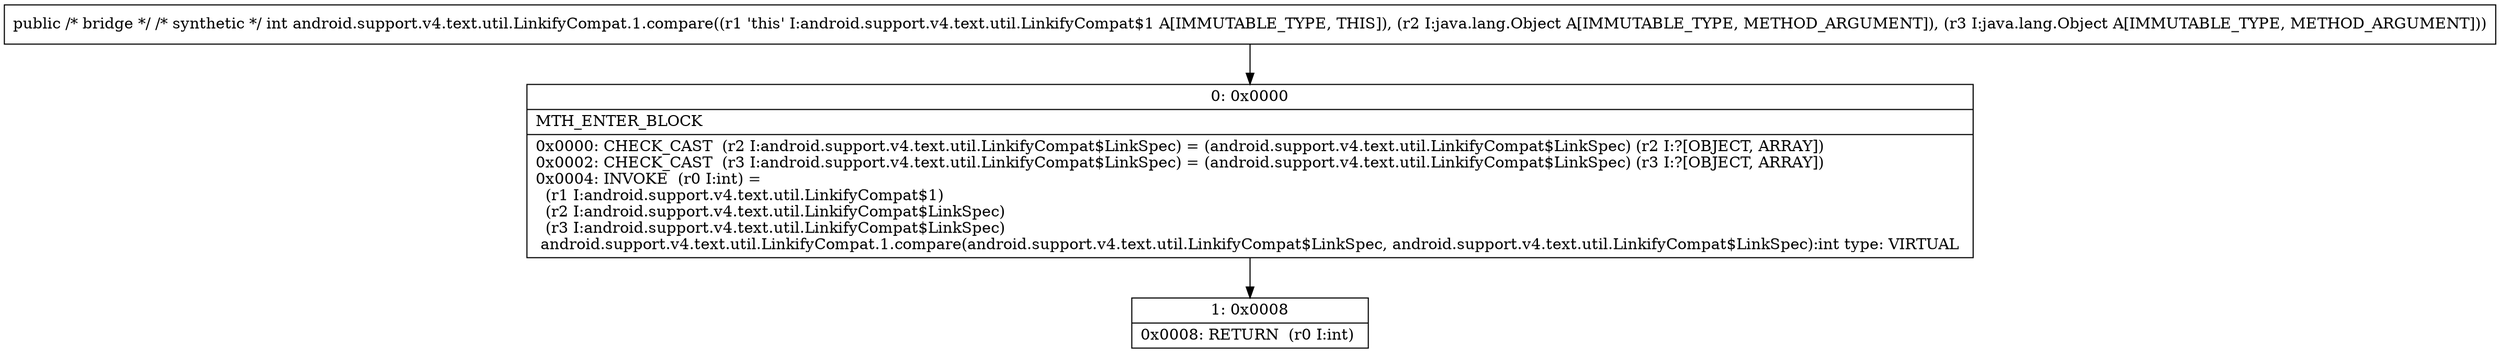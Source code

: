 digraph "CFG forandroid.support.v4.text.util.LinkifyCompat.1.compare(Ljava\/lang\/Object;Ljava\/lang\/Object;)I" {
Node_0 [shape=record,label="{0\:\ 0x0000|MTH_ENTER_BLOCK\l|0x0000: CHECK_CAST  (r2 I:android.support.v4.text.util.LinkifyCompat$LinkSpec) = (android.support.v4.text.util.LinkifyCompat$LinkSpec) (r2 I:?[OBJECT, ARRAY]) \l0x0002: CHECK_CAST  (r3 I:android.support.v4.text.util.LinkifyCompat$LinkSpec) = (android.support.v4.text.util.LinkifyCompat$LinkSpec) (r3 I:?[OBJECT, ARRAY]) \l0x0004: INVOKE  (r0 I:int) = \l  (r1 I:android.support.v4.text.util.LinkifyCompat$1)\l  (r2 I:android.support.v4.text.util.LinkifyCompat$LinkSpec)\l  (r3 I:android.support.v4.text.util.LinkifyCompat$LinkSpec)\l android.support.v4.text.util.LinkifyCompat.1.compare(android.support.v4.text.util.LinkifyCompat$LinkSpec, android.support.v4.text.util.LinkifyCompat$LinkSpec):int type: VIRTUAL \l}"];
Node_1 [shape=record,label="{1\:\ 0x0008|0x0008: RETURN  (r0 I:int) \l}"];
MethodNode[shape=record,label="{public \/* bridge *\/ \/* synthetic *\/ int android.support.v4.text.util.LinkifyCompat.1.compare((r1 'this' I:android.support.v4.text.util.LinkifyCompat$1 A[IMMUTABLE_TYPE, THIS]), (r2 I:java.lang.Object A[IMMUTABLE_TYPE, METHOD_ARGUMENT]), (r3 I:java.lang.Object A[IMMUTABLE_TYPE, METHOD_ARGUMENT])) }"];
MethodNode -> Node_0;
Node_0 -> Node_1;
}

